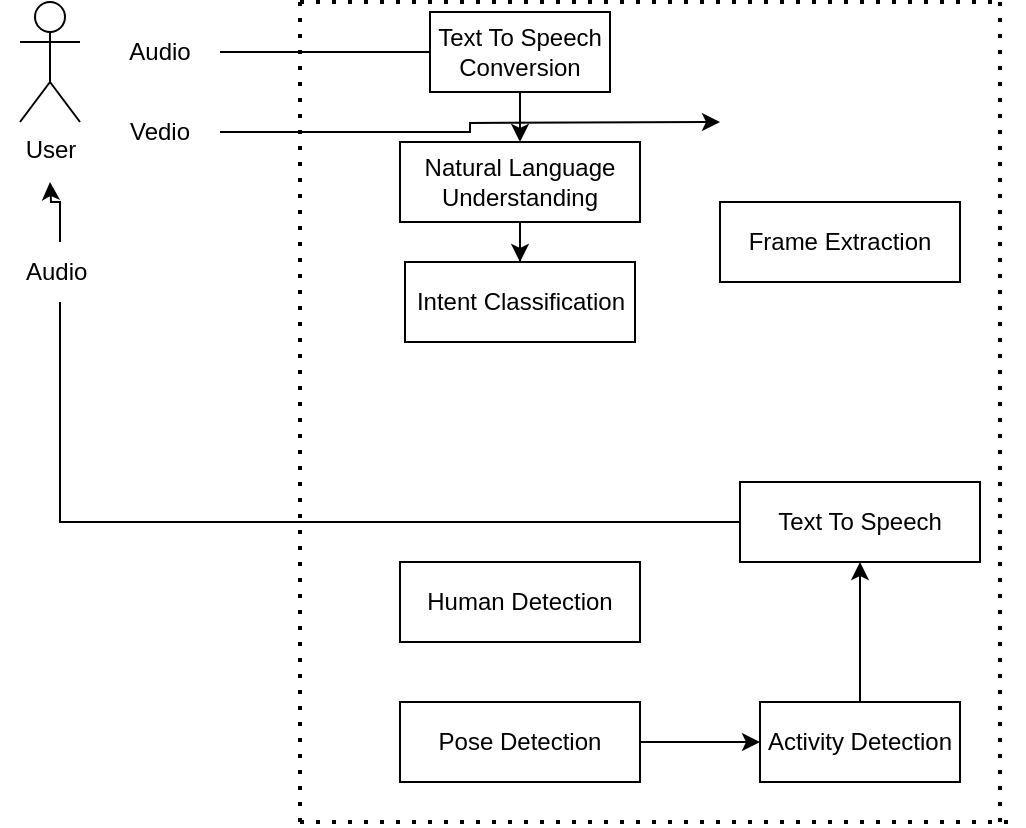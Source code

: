 <mxfile version="20.8.17" type="github">
  <diagram id="N-40P0ZU63dNKIUNeumF" name="Page-1">
    <mxGraphModel dx="806" dy="495" grid="1" gridSize="10" guides="1" tooltips="1" connect="1" arrows="1" fold="1" page="1" pageScale="1" pageWidth="850" pageHeight="1100" math="0" shadow="0">
      <root>
        <mxCell id="0" />
        <mxCell id="1" parent="0" />
        <mxCell id="4Z1Bi0nMA920jdA1TjBO-1" value="User" style="shape=umlActor;verticalLabelPosition=bottom;verticalAlign=top;html=1;outlineConnect=0;" parent="1" vertex="1">
          <mxGeometry x="60" y="40" width="30" height="60" as="geometry" />
        </mxCell>
        <mxCell id="4Z1Bi0nMA920jdA1TjBO-8" value="" style="edgeStyle=orthogonalEdgeStyle;rounded=0;orthogonalLoop=1;jettySize=auto;html=1;entryX=0;entryY=0.5;entryDx=0;entryDy=0;" parent="1" source="4Z1Bi0nMA920jdA1TjBO-5" target="4Z1Bi0nMA920jdA1TjBO-7" edge="1">
          <mxGeometry relative="1" as="geometry">
            <mxPoint x="210" y="70" as="targetPoint" />
            <Array as="points">
              <mxPoint x="350" y="65" />
            </Array>
          </mxGeometry>
        </mxCell>
        <mxCell id="4Z1Bi0nMA920jdA1TjBO-5" value="Audio" style="text;html=1;strokeColor=none;fillColor=none;align=center;verticalAlign=middle;whiteSpace=wrap;rounded=0;" parent="1" vertex="1">
          <mxGeometry x="100" y="50" width="60" height="30" as="geometry" />
        </mxCell>
        <mxCell id="4Z1Bi0nMA920jdA1TjBO-21" style="edgeStyle=orthogonalEdgeStyle;rounded=0;orthogonalLoop=1;jettySize=auto;html=1;" parent="1" source="4Z1Bi0nMA920jdA1TjBO-6" edge="1">
          <mxGeometry relative="1" as="geometry">
            <mxPoint x="410" y="100" as="targetPoint" />
          </mxGeometry>
        </mxCell>
        <mxCell id="4Z1Bi0nMA920jdA1TjBO-6" value="Vedio" style="text;html=1;strokeColor=none;fillColor=none;align=center;verticalAlign=middle;whiteSpace=wrap;rounded=0;" parent="1" vertex="1">
          <mxGeometry x="100" y="90" width="60" height="30" as="geometry" />
        </mxCell>
        <mxCell id="4Z1Bi0nMA920jdA1TjBO-20" style="edgeStyle=orthogonalEdgeStyle;rounded=0;orthogonalLoop=1;jettySize=auto;html=1;entryX=0.5;entryY=0;entryDx=0;entryDy=0;" parent="1" source="4Z1Bi0nMA920jdA1TjBO-7" target="4Z1Bi0nMA920jdA1TjBO-17" edge="1">
          <mxGeometry relative="1" as="geometry" />
        </mxCell>
        <mxCell id="4Z1Bi0nMA920jdA1TjBO-7" value="Text To Speech Conversion" style="rounded=0;whiteSpace=wrap;html=1;" parent="1" vertex="1">
          <mxGeometry x="265" y="45" width="90" height="40" as="geometry" />
        </mxCell>
        <mxCell id="4Z1Bi0nMA920jdA1TjBO-10" value="Intent Classification" style="whiteSpace=wrap;html=1;" parent="1" vertex="1">
          <mxGeometry x="252.5" y="170" width="115" height="40" as="geometry" />
        </mxCell>
        <mxCell id="4Z1Bi0nMA920jdA1TjBO-12" value="Frame Extraction" style="whiteSpace=wrap;html=1;" parent="1" vertex="1">
          <mxGeometry x="410" y="140" width="120" height="40" as="geometry" />
        </mxCell>
        <mxCell id="4Z1Bi0nMA920jdA1TjBO-19" style="edgeStyle=orthogonalEdgeStyle;rounded=0;orthogonalLoop=1;jettySize=auto;html=1;entryX=0.5;entryY=0;entryDx=0;entryDy=0;" parent="1" source="4Z1Bi0nMA920jdA1TjBO-17" target="4Z1Bi0nMA920jdA1TjBO-10" edge="1">
          <mxGeometry relative="1" as="geometry" />
        </mxCell>
        <mxCell id="4Z1Bi0nMA920jdA1TjBO-17" value="Natural Language Understanding" style="rounded=0;whiteSpace=wrap;html=1;" parent="1" vertex="1">
          <mxGeometry x="250" y="110" width="120" height="40" as="geometry" />
        </mxCell>
        <mxCell id="4Z1Bi0nMA920jdA1TjBO-22" value="Human Detection" style="whiteSpace=wrap;html=1;" parent="1" vertex="1">
          <mxGeometry x="250" y="320" width="120" height="40" as="geometry" />
        </mxCell>
        <mxCell id="4Z1Bi0nMA920jdA1TjBO-27" value="" style="edgeStyle=orthogonalEdgeStyle;rounded=0;orthogonalLoop=1;jettySize=auto;html=1;" parent="1" source="4Z1Bi0nMA920jdA1TjBO-24" target="4Z1Bi0nMA920jdA1TjBO-26" edge="1">
          <mxGeometry relative="1" as="geometry" />
        </mxCell>
        <mxCell id="4Z1Bi0nMA920jdA1TjBO-24" value="Pose Detection" style="whiteSpace=wrap;html=1;" parent="1" vertex="1">
          <mxGeometry x="250" y="390" width="120" height="40" as="geometry" />
        </mxCell>
        <mxCell id="4Z1Bi0nMA920jdA1TjBO-29" value="" style="edgeStyle=orthogonalEdgeStyle;rounded=0;orthogonalLoop=1;jettySize=auto;html=1;" parent="1" source="4Z1Bi0nMA920jdA1TjBO-26" target="4Z1Bi0nMA920jdA1TjBO-28" edge="1">
          <mxGeometry relative="1" as="geometry" />
        </mxCell>
        <mxCell id="4Z1Bi0nMA920jdA1TjBO-26" value="Activity Detection" style="whiteSpace=wrap;html=1;" parent="1" vertex="1">
          <mxGeometry x="430" y="390" width="100" height="40" as="geometry" />
        </mxCell>
        <mxCell id="4Z1Bi0nMA920jdA1TjBO-30" value="" style="edgeStyle=orthogonalEdgeStyle;rounded=0;orthogonalLoop=1;jettySize=auto;html=1;startArrow=none;" parent="1" source="4Z1Bi0nMA920jdA1TjBO-31" edge="1">
          <mxGeometry relative="1" as="geometry">
            <mxPoint x="75" y="130" as="targetPoint" />
          </mxGeometry>
        </mxCell>
        <mxCell id="4Z1Bi0nMA920jdA1TjBO-28" value="Text To Speech&lt;br&gt;" style="whiteSpace=wrap;html=1;" parent="1" vertex="1">
          <mxGeometry x="420" y="280" width="120" height="40" as="geometry" />
        </mxCell>
        <mxCell id="4Z1Bi0nMA920jdA1TjBO-32" value="" style="edgeStyle=orthogonalEdgeStyle;rounded=0;orthogonalLoop=1;jettySize=auto;html=1;endArrow=none;" parent="1" source="4Z1Bi0nMA920jdA1TjBO-28" target="4Z1Bi0nMA920jdA1TjBO-31" edge="1">
          <mxGeometry relative="1" as="geometry">
            <mxPoint x="420" y="300" as="sourcePoint" />
            <mxPoint x="75" y="130" as="targetPoint" />
          </mxGeometry>
        </mxCell>
        <mxCell id="4Z1Bi0nMA920jdA1TjBO-31" value="Audio&amp;nbsp;&lt;br&gt;" style="text;html=1;strokeColor=none;fillColor=none;align=center;verticalAlign=middle;whiteSpace=wrap;rounded=0;" parent="1" vertex="1">
          <mxGeometry x="50" y="160" width="60" height="30" as="geometry" />
        </mxCell>
        <mxCell id="4Z1Bi0nMA920jdA1TjBO-33" value="" style="endArrow=none;dashed=1;html=1;dashPattern=1 3;strokeWidth=2;rounded=0;" parent="1" edge="1">
          <mxGeometry width="50" height="50" relative="1" as="geometry">
            <mxPoint x="200" y="450" as="sourcePoint" />
            <mxPoint x="200" y="40" as="targetPoint" />
          </mxGeometry>
        </mxCell>
        <mxCell id="4Z1Bi0nMA920jdA1TjBO-34" value="" style="endArrow=none;dashed=1;html=1;dashPattern=1 3;strokeWidth=2;rounded=0;" parent="1" edge="1">
          <mxGeometry width="50" height="50" relative="1" as="geometry">
            <mxPoint x="200" y="450" as="sourcePoint" />
            <mxPoint x="560" y="450" as="targetPoint" />
          </mxGeometry>
        </mxCell>
        <mxCell id="4Z1Bi0nMA920jdA1TjBO-36" value="" style="endArrow=none;dashed=1;html=1;dashPattern=1 3;strokeWidth=2;rounded=0;" parent="1" edge="1">
          <mxGeometry width="50" height="50" relative="1" as="geometry">
            <mxPoint x="550" y="450" as="sourcePoint" />
            <mxPoint x="550" y="40" as="targetPoint" />
          </mxGeometry>
        </mxCell>
        <mxCell id="4Z1Bi0nMA920jdA1TjBO-37" value="" style="endArrow=none;dashed=1;html=1;dashPattern=1 3;strokeWidth=2;rounded=0;" parent="1" edge="1">
          <mxGeometry width="50" height="50" relative="1" as="geometry">
            <mxPoint x="200" y="40" as="sourcePoint" />
            <mxPoint x="550" y="40" as="targetPoint" />
          </mxGeometry>
        </mxCell>
      </root>
    </mxGraphModel>
  </diagram>
</mxfile>
